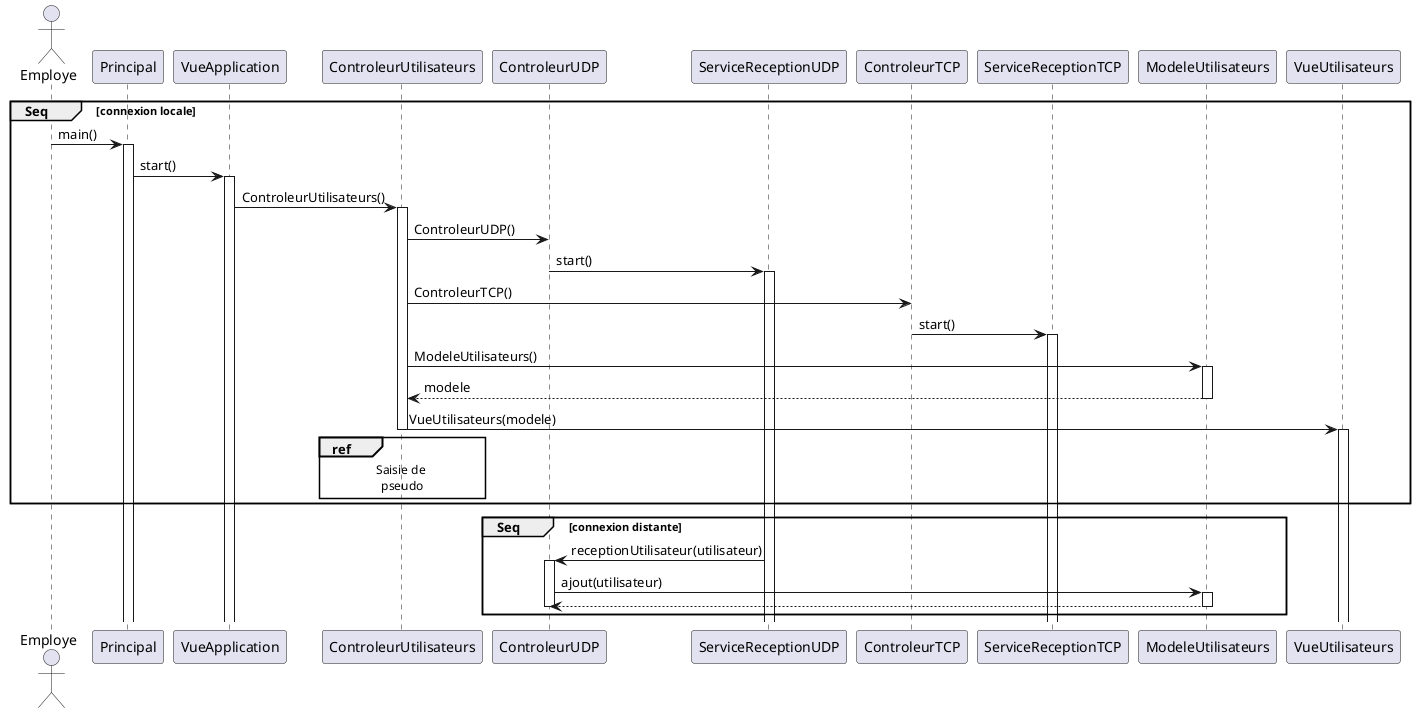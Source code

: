 @startuml Connexion
actor Employe
group Seq [connexion locale]
    Employe -> Principal : main()
    activate Principal
    Principal -> VueApplication : start()
    activate VueApplication 
    VueApplication -> ControleurUtilisateurs : ControleurUtilisateurs()
    activate ControleurUtilisateurs
    ControleurUtilisateurs -> ControleurUDP : ControleurUDP()
    ControleurUDP -> ServiceReceptionUDP : start()
    activate ServiceReceptionUDP
    ControleurUtilisateurs -> ControleurTCP : ControleurTCP()
    ControleurTCP -> ServiceReceptionTCP : start()
    activate ServiceReceptionTCP
    ControleurUtilisateurs -> ModeleUtilisateurs : ModeleUtilisateurs()
    activate ModeleUtilisateurs
    ModeleUtilisateurs --> ControleurUtilisateurs : modele
    deactivate ModeleUtilisateurs
    ControleurUtilisateurs -> VueUtilisateurs : VueUtilisateurs(modele)
    deactivate ControleurUtilisateurs
    activate VueUtilisateurs
    ref over ControleurUtilisateurs
        Saisie de 
        pseudo
    end ref
end
group Seq [connexion distante]
    ServiceReceptionUDP -> ControleurUDP : receptionUtilisateur(utilisateur)
    activate ControleurUDP
    ControleurUDP -> ModeleUtilisateurs : ajout(utilisateur)
    activate ModeleUtilisateurs
    ModeleUtilisateurs --> ControleurUDP
    deactivate ModeleUtilisateurs
    deactivate ControleurUDP
end
@enduml
